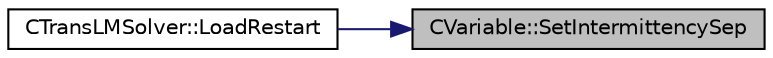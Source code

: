 digraph "CVariable::SetIntermittencySep"
{
 // LATEX_PDF_SIZE
  edge [fontname="Helvetica",fontsize="10",labelfontname="Helvetica",labelfontsize="10"];
  node [fontname="Helvetica",fontsize="10",shape=record];
  rankdir="RL";
  Node1 [label="CVariable::SetIntermittencySep",height=0.2,width=0.4,color="black", fillcolor="grey75", style="filled", fontcolor="black",tooltip="Set the separation intermittency (gamma_sep)."];
  Node1 -> Node2 [dir="back",color="midnightblue",fontsize="10",style="solid",fontname="Helvetica"];
  Node2 [label="CTransLMSolver::LoadRestart",height=0.2,width=0.4,color="black", fillcolor="white", style="filled",URL="$classCTransLMSolver.html#a6f940c3ebc5092d9d06306159300713d",tooltip="Load a solution from a restart file."];
}
